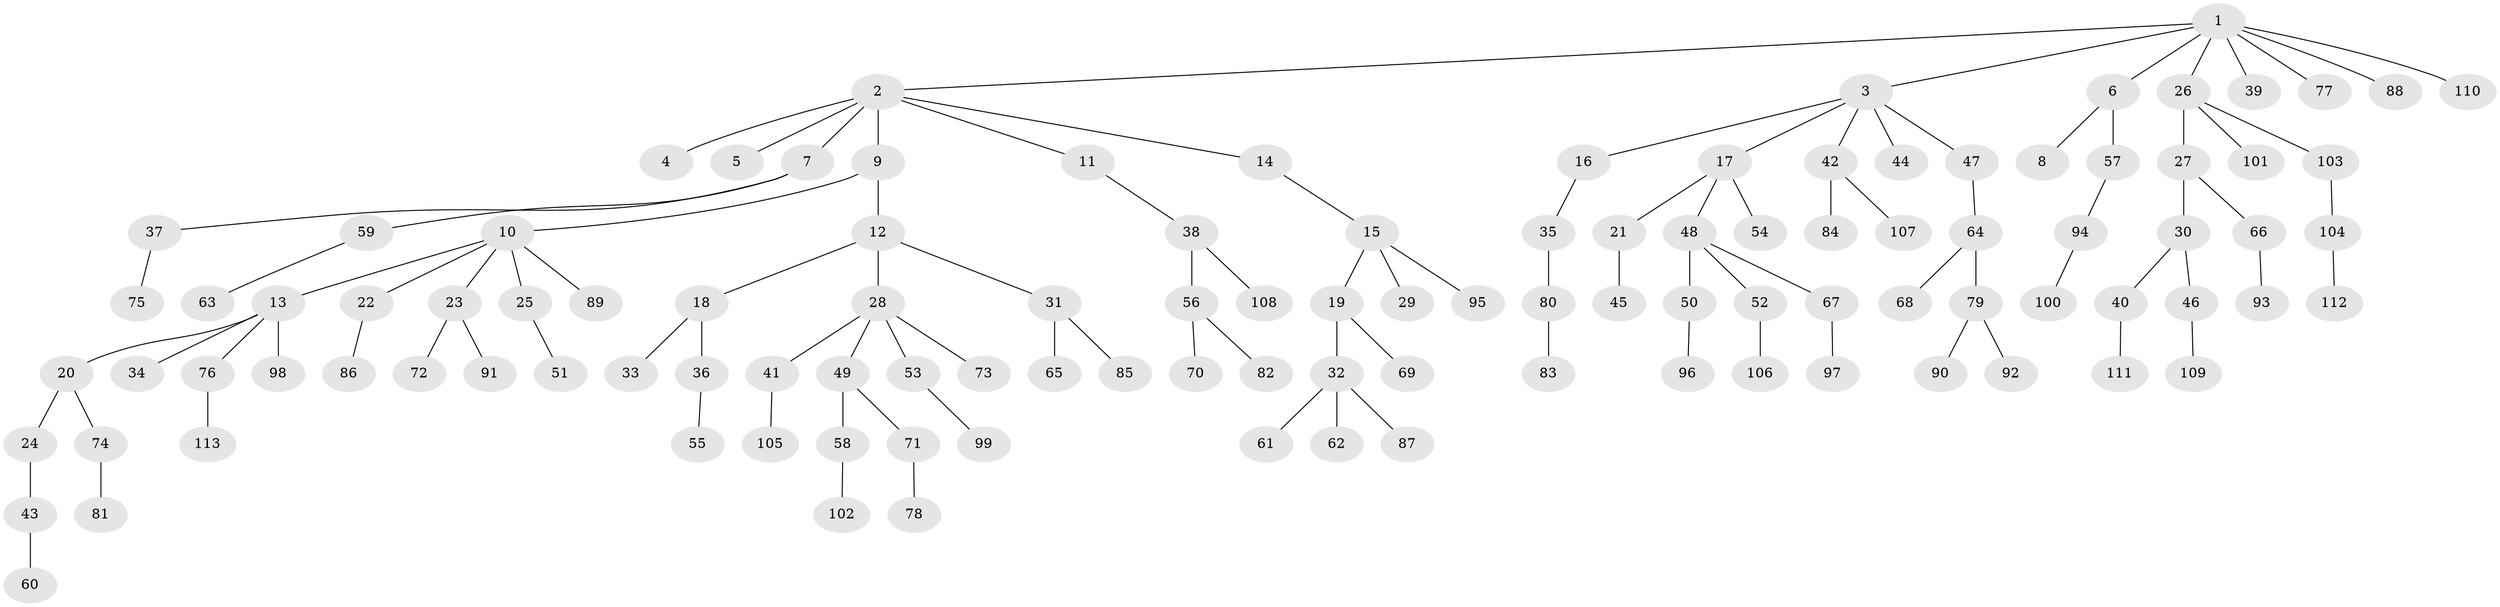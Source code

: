 // coarse degree distribution, {1: 0.7333333333333333, 2: 0.2222222222222222, 4: 0.022222222222222223, 31: 0.022222222222222223}
// Generated by graph-tools (version 1.1) at 2025/56/03/04/25 21:56:26]
// undirected, 113 vertices, 112 edges
graph export_dot {
graph [start="1"]
  node [color=gray90,style=filled];
  1;
  2;
  3;
  4;
  5;
  6;
  7;
  8;
  9;
  10;
  11;
  12;
  13;
  14;
  15;
  16;
  17;
  18;
  19;
  20;
  21;
  22;
  23;
  24;
  25;
  26;
  27;
  28;
  29;
  30;
  31;
  32;
  33;
  34;
  35;
  36;
  37;
  38;
  39;
  40;
  41;
  42;
  43;
  44;
  45;
  46;
  47;
  48;
  49;
  50;
  51;
  52;
  53;
  54;
  55;
  56;
  57;
  58;
  59;
  60;
  61;
  62;
  63;
  64;
  65;
  66;
  67;
  68;
  69;
  70;
  71;
  72;
  73;
  74;
  75;
  76;
  77;
  78;
  79;
  80;
  81;
  82;
  83;
  84;
  85;
  86;
  87;
  88;
  89;
  90;
  91;
  92;
  93;
  94;
  95;
  96;
  97;
  98;
  99;
  100;
  101;
  102;
  103;
  104;
  105;
  106;
  107;
  108;
  109;
  110;
  111;
  112;
  113;
  1 -- 2;
  1 -- 3;
  1 -- 6;
  1 -- 26;
  1 -- 39;
  1 -- 77;
  1 -- 88;
  1 -- 110;
  2 -- 4;
  2 -- 5;
  2 -- 7;
  2 -- 9;
  2 -- 11;
  2 -- 14;
  3 -- 16;
  3 -- 17;
  3 -- 42;
  3 -- 44;
  3 -- 47;
  6 -- 8;
  6 -- 57;
  7 -- 37;
  7 -- 59;
  9 -- 10;
  9 -- 12;
  10 -- 13;
  10 -- 22;
  10 -- 23;
  10 -- 25;
  10 -- 89;
  11 -- 38;
  12 -- 18;
  12 -- 28;
  12 -- 31;
  13 -- 20;
  13 -- 34;
  13 -- 76;
  13 -- 98;
  14 -- 15;
  15 -- 19;
  15 -- 29;
  15 -- 95;
  16 -- 35;
  17 -- 21;
  17 -- 48;
  17 -- 54;
  18 -- 33;
  18 -- 36;
  19 -- 32;
  19 -- 69;
  20 -- 24;
  20 -- 74;
  21 -- 45;
  22 -- 86;
  23 -- 72;
  23 -- 91;
  24 -- 43;
  25 -- 51;
  26 -- 27;
  26 -- 101;
  26 -- 103;
  27 -- 30;
  27 -- 66;
  28 -- 41;
  28 -- 49;
  28 -- 53;
  28 -- 73;
  30 -- 40;
  30 -- 46;
  31 -- 65;
  31 -- 85;
  32 -- 61;
  32 -- 62;
  32 -- 87;
  35 -- 80;
  36 -- 55;
  37 -- 75;
  38 -- 56;
  38 -- 108;
  40 -- 111;
  41 -- 105;
  42 -- 84;
  42 -- 107;
  43 -- 60;
  46 -- 109;
  47 -- 64;
  48 -- 50;
  48 -- 52;
  48 -- 67;
  49 -- 58;
  49 -- 71;
  50 -- 96;
  52 -- 106;
  53 -- 99;
  56 -- 70;
  56 -- 82;
  57 -- 94;
  58 -- 102;
  59 -- 63;
  64 -- 68;
  64 -- 79;
  66 -- 93;
  67 -- 97;
  71 -- 78;
  74 -- 81;
  76 -- 113;
  79 -- 90;
  79 -- 92;
  80 -- 83;
  94 -- 100;
  103 -- 104;
  104 -- 112;
}
